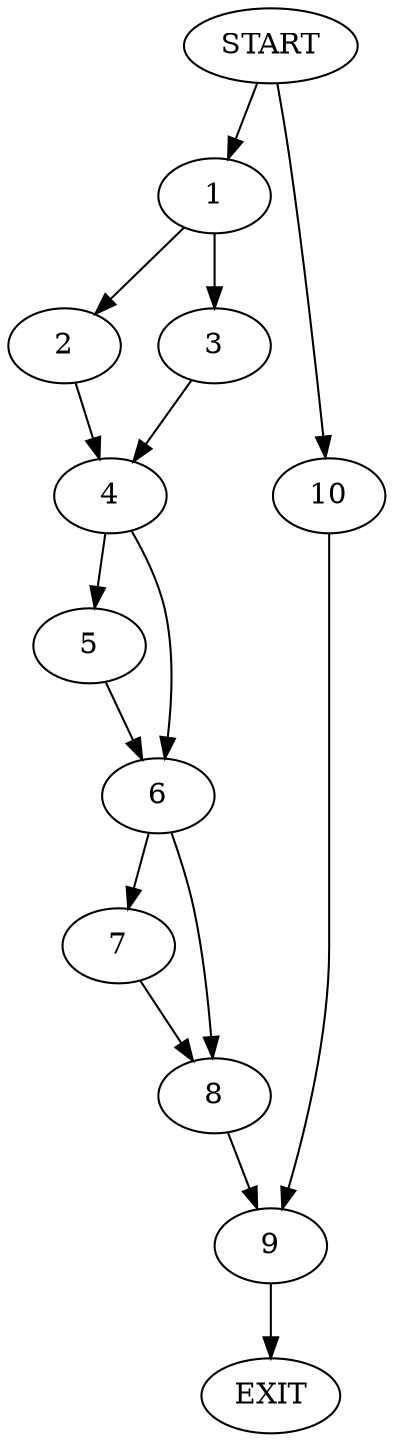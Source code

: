 digraph {
0 [label="START"]
11 [label="EXIT"]
0 -> 1
1 -> 2
1 -> 3
3 -> 4
2 -> 4
4 -> 5
4 -> 6
5 -> 6
6 -> 7
6 -> 8
7 -> 8
8 -> 9
9 -> 11
0 -> 10
10 -> 9
}
